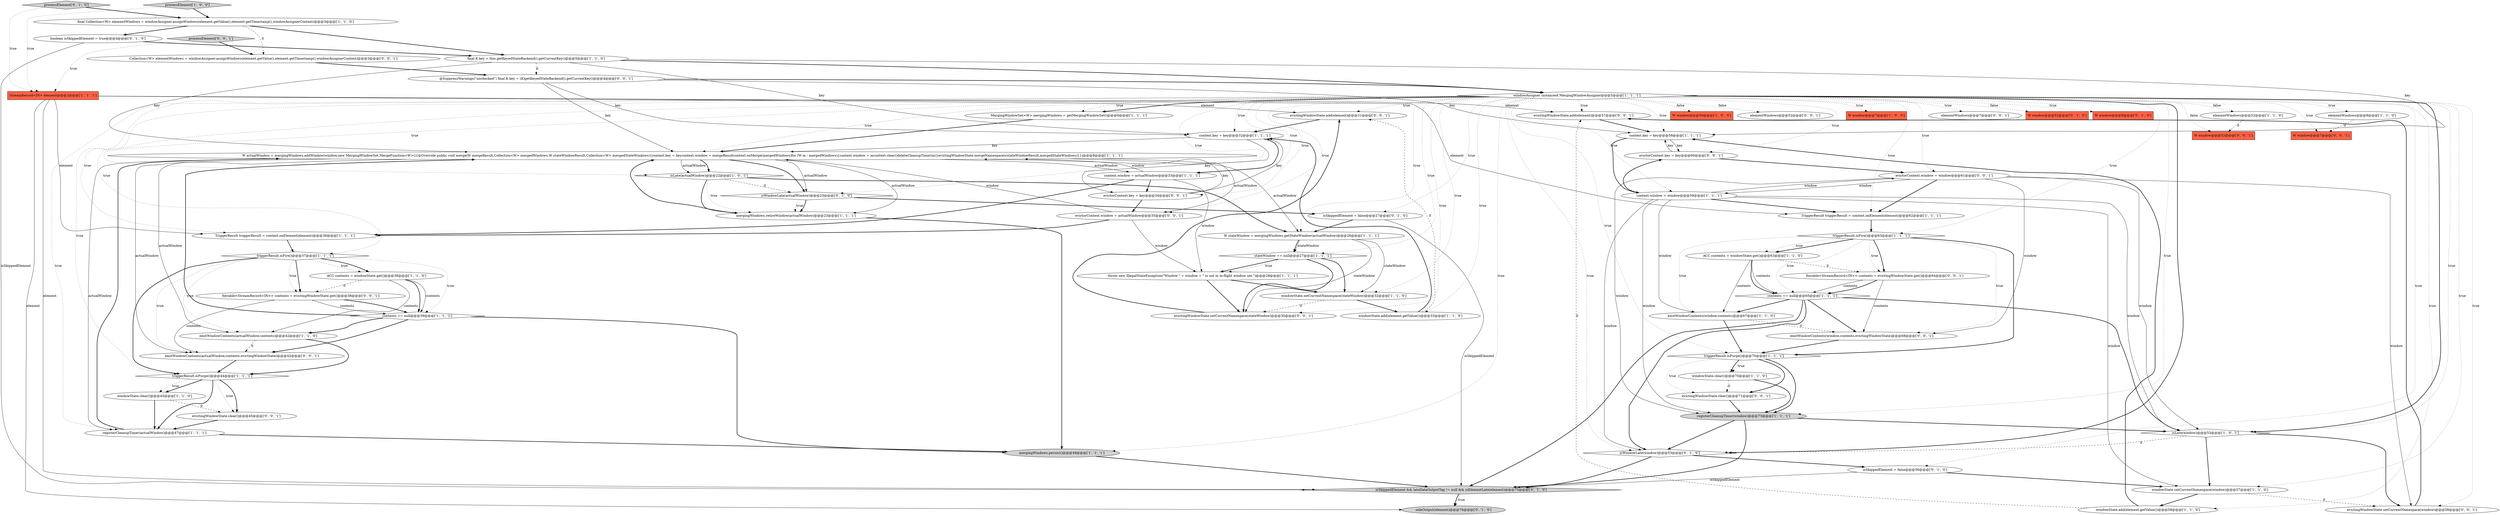 digraph {
47 [style = filled, label = "processElement['0', '1', '0']", fillcolor = lightgray, shape = diamond image = "AAA0AAABBB2BBB"];
63 [style = filled, label = "evictingWindowState.clear()@@@45@@@['0', '0', '1']", fillcolor = white, shape = ellipse image = "AAA0AAABBB3BBB"];
57 [style = filled, label = "Iterable<StreamRecord<IN>> contents = evictingWindowState.get()@@@38@@@['0', '0', '1']", fillcolor = white, shape = ellipse image = "AAA0AAABBB3BBB"];
7 [style = filled, label = "triggerResult.isPurge()@@@44@@@['1', '1', '1']", fillcolor = white, shape = diamond image = "AAA0AAABBB1BBB"];
48 [style = filled, label = "isSkippedElement && lateDataOutputTag != null && isElementLate(element)@@@75@@@['0', '1', '0']", fillcolor = lightgray, shape = diamond image = "AAA1AAABBB2BBB"];
28 [style = filled, label = "windowState.setCurrentNamespace(stateWindow)@@@32@@@['1', '1', '0']", fillcolor = white, shape = ellipse image = "AAA0AAABBB1BBB"];
41 [style = filled, label = "windowAssigner instanceof MergingWindowAssigner@@@5@@@['1', '1', '1']", fillcolor = white, shape = diamond image = "AAA0AAABBB1BBB"];
64 [style = filled, label = "evictingWindowState.setCurrentNamespace(stateWindow)@@@30@@@['0', '0', '1']", fillcolor = white, shape = ellipse image = "AAA0AAABBB3BBB"];
43 [style = filled, label = "isWindowLate(actualWindow)@@@23@@@['0', '1', '0']", fillcolor = white, shape = diamond image = "AAA1AAABBB2BBB"];
13 [style = filled, label = "emitWindowContents(window,contents)@@@67@@@['1', '1', '0']", fillcolor = white, shape = ellipse image = "AAA0AAABBB1BBB"];
14 [style = filled, label = "W window@@@50@@@['1', '0', '0']", fillcolor = tomato, shape = box image = "AAA0AAABBB1BBB"];
26 [style = filled, label = "W actualWindow = mergingWindows.addWindow(window,new MergingWindowSet.MergeFunction<W>(){@Override public void merge(W mergeResult,Collection<W> mergedWindows,W stateWindowResult,Collection<W> mergedStateWindows){context.key = keycontext.window = mergeResultcontext.onMerge(mergedWindows)for (W m : mergedWindows){context.window = mcontext.clear()deleteCleanupTimer(m)}evictingWindowState.mergeNamespaces(stateWindowResult,mergedStateWindows)}})@@@8@@@['1', '1', '1']", fillcolor = white, shape = ellipse image = "AAA0AAABBB1BBB"];
36 [style = filled, label = "ACC contents = windowState.get()@@@63@@@['1', '1', '0']", fillcolor = white, shape = ellipse image = "AAA0AAABBB1BBB"];
68 [style = filled, label = "evictingWindowState.add(element)@@@31@@@['0', '0', '1']", fillcolor = white, shape = ellipse image = "AAA0AAABBB3BBB"];
69 [style = filled, label = "elementWindows@@@52@@@['0', '0', '1']", fillcolor = white, shape = ellipse image = "AAA0AAABBB3BBB"];
71 [style = filled, label = "W window@@@52@@@['0', '0', '1']", fillcolor = tomato, shape = box image = "AAA0AAABBB3BBB"];
20 [style = filled, label = "triggerResult.isFire()@@@37@@@['1', '1', '1']", fillcolor = white, shape = diamond image = "AAA0AAABBB1BBB"];
12 [style = filled, label = "windowState.add(element.getValue())@@@33@@@['1', '1', '0']", fillcolor = white, shape = ellipse image = "AAA0AAABBB1BBB"];
62 [style = filled, label = "Collection<W> elementWindows = windowAssigner.assignWindows(element.getValue(),element.getTimestamp(),windowAssignerContext)@@@3@@@['0', '0', '1']", fillcolor = white, shape = ellipse image = "AAA0AAABBB3BBB"];
3 [style = filled, label = "W window@@@7@@@['1', '0', '0']", fillcolor = tomato, shape = box image = "AAA0AAABBB1BBB"];
1 [style = filled, label = "context.window = actualWindow@@@33@@@['1', '1', '1']", fillcolor = white, shape = ellipse image = "AAA0AAABBB1BBB"];
72 [style = filled, label = "evictorContext.key = key@@@34@@@['0', '0', '1']", fillcolor = white, shape = ellipse image = "AAA0AAABBB3BBB"];
70 [style = filled, label = "processElement['0', '0', '1']", fillcolor = lightgray, shape = diamond image = "AAA0AAABBB3BBB"];
0 [style = filled, label = "emitWindowContents(actualWindow,contents)@@@42@@@['1', '1', '0']", fillcolor = white, shape = ellipse image = "AAA0AAABBB1BBB"];
21 [style = filled, label = "mergingWindows.retireWindow(actualWindow)@@@23@@@['1', '1', '1']", fillcolor = white, shape = ellipse image = "AAA0AAABBB1BBB"];
67 [style = filled, label = "@SuppressWarnings(\"unchecked\") final K key = (K)getKeyedStateBackend().getCurrentKey()@@@4@@@['0', '0', '1']", fillcolor = white, shape = ellipse image = "AAA0AAABBB3BBB"];
25 [style = filled, label = "processElement['1', '0', '0']", fillcolor = lightgray, shape = diamond image = "AAA0AAABBB1BBB"];
59 [style = filled, label = "evictingWindowState.add(element)@@@57@@@['0', '0', '1']", fillcolor = white, shape = ellipse image = "AAA0AAABBB3BBB"];
32 [style = filled, label = "StreamRecord<IN> element@@@2@@@['1', '1', '1']", fillcolor = tomato, shape = box image = "AAA0AAABBB1BBB"];
38 [style = filled, label = "triggerResult.isPurge()@@@70@@@['1', '1', '1']", fillcolor = white, shape = diamond image = "AAA0AAABBB1BBB"];
52 [style = filled, label = "evictorContext.key = key@@@60@@@['0', '0', '1']", fillcolor = white, shape = ellipse image = "AAA0AAABBB3BBB"];
58 [style = filled, label = "emitWindowContents(actualWindow,contents,evictingWindowState)@@@42@@@['0', '0', '1']", fillcolor = white, shape = ellipse image = "AAA0AAABBB3BBB"];
55 [style = filled, label = "evictorContext.window = window@@@61@@@['0', '0', '1']", fillcolor = white, shape = ellipse image = "AAA0AAABBB3BBB"];
61 [style = filled, label = "evictingWindowState.clear()@@@71@@@['0', '0', '1']", fillcolor = white, shape = ellipse image = "AAA0AAABBB3BBB"];
66 [style = filled, label = "W window@@@7@@@['0', '0', '1']", fillcolor = tomato, shape = box image = "AAA0AAABBB3BBB"];
4 [style = filled, label = "isLate(window)@@@53@@@['1', '0', '1']", fillcolor = white, shape = diamond image = "AAA0AAABBB1BBB"];
15 [style = filled, label = "elementWindows@@@8@@@['1', '1', '0']", fillcolor = white, shape = ellipse image = "AAA0AAABBB1BBB"];
11 [style = filled, label = "final K key = this.getKeyedStateBackend().getCurrentKey()@@@5@@@['1', '1', '0']", fillcolor = white, shape = ellipse image = "AAA0AAABBB1BBB"];
19 [style = filled, label = "elementWindows@@@52@@@['1', '1', '0']", fillcolor = white, shape = ellipse image = "AAA0AAABBB1BBB"];
10 [style = filled, label = "W stateWindow = mergingWindows.getStateWindow(actualWindow)@@@26@@@['1', '1', '1']", fillcolor = white, shape = ellipse image = "AAA0AAABBB1BBB"];
39 [style = filled, label = "TriggerResult triggerResult = context.onElement(element)@@@62@@@['1', '1', '1']", fillcolor = white, shape = ellipse image = "AAA0AAABBB1BBB"];
45 [style = filled, label = "isSkippedElement = false@@@56@@@['0', '1', '0']", fillcolor = white, shape = ellipse image = "AAA1AAABBB2BBB"];
46 [style = filled, label = "isWindowLate(window)@@@53@@@['0', '1', '0']", fillcolor = white, shape = diamond image = "AAA1AAABBB2BBB"];
50 [style = filled, label = "sideOutput(element)@@@76@@@['0', '1', '0']", fillcolor = lightgray, shape = ellipse image = "AAA1AAABBB2BBB"];
65 [style = filled, label = "evictingWindowState.setCurrentNamespace(window)@@@56@@@['0', '0', '1']", fillcolor = white, shape = ellipse image = "AAA0AAABBB3BBB"];
33 [style = filled, label = "context.key = key@@@58@@@['1', '1', '1']", fillcolor = white, shape = ellipse image = "AAA0AAABBB1BBB"];
40 [style = filled, label = "stateWindow == null@@@27@@@['1', '1', '1']", fillcolor = white, shape = diamond image = "AAA0AAABBB1BBB"];
18 [style = filled, label = "contents == null@@@39@@@['1', '1', '1']", fillcolor = white, shape = diamond image = "AAA0AAABBB1BBB"];
29 [style = filled, label = "windowState.add(element.getValue())@@@58@@@['1', '1', '0']", fillcolor = white, shape = ellipse image = "AAA0AAABBB1BBB"];
31 [style = filled, label = "ACC contents = windowState.get()@@@38@@@['1', '1', '0']", fillcolor = white, shape = ellipse image = "AAA0AAABBB1BBB"];
54 [style = filled, label = "Iterable<StreamRecord<IN>> contents = evictingWindowState.get()@@@64@@@['0', '0', '1']", fillcolor = white, shape = ellipse image = "AAA0AAABBB3BBB"];
17 [style = filled, label = "registerCleanupTimer(window)@@@73@@@['1', '1', '1']", fillcolor = lightgray, shape = ellipse image = "AAA0AAABBB1BBB"];
56 [style = filled, label = "elementWindows@@@7@@@['0', '0', '1']", fillcolor = white, shape = ellipse image = "AAA0AAABBB3BBB"];
16 [style = filled, label = "throw new IllegalStateException(\"Window \" + window + \" is not in in-flight window set.\")@@@28@@@['1', '1', '1']", fillcolor = white, shape = ellipse image = "AAA0AAABBB1BBB"];
37 [style = filled, label = "isLate(actualWindow)@@@22@@@['1', '0', '1']", fillcolor = white, shape = diamond image = "AAA0AAABBB1BBB"];
5 [style = filled, label = "windowState.clear()@@@70@@@['1', '1', '0']", fillcolor = white, shape = ellipse image = "AAA0AAABBB1BBB"];
27 [style = filled, label = "MergingWindowSet<W> mergingWindows = getMergingWindowSet()@@@6@@@['1', '1', '1']", fillcolor = white, shape = ellipse image = "AAA0AAABBB1BBB"];
34 [style = filled, label = "registerCleanupTimer(actualWindow)@@@47@@@['1', '1', '1']", fillcolor = white, shape = ellipse image = "AAA0AAABBB1BBB"];
35 [style = filled, label = "triggerResult.isFire()@@@63@@@['1', '1', '1']", fillcolor = white, shape = diamond image = "AAA0AAABBB1BBB"];
2 [style = filled, label = "windowState.setCurrentNamespace(window)@@@57@@@['1', '1', '0']", fillcolor = white, shape = ellipse image = "AAA0AAABBB1BBB"];
8 [style = filled, label = "final Collection<W> elementWindows = windowAssigner.assignWindows(element.getValue(),element.getTimestamp(),windowAssignerContext)@@@3@@@['1', '1', '0']", fillcolor = white, shape = ellipse image = "AAA0AAABBB1BBB"];
49 [style = filled, label = "W window@@@52@@@['0', '1', '0']", fillcolor = tomato, shape = box image = "AAA0AAABBB2BBB"];
51 [style = filled, label = "isSkippedElement = false@@@27@@@['0', '1', '0']", fillcolor = white, shape = ellipse image = "AAA1AAABBB2BBB"];
44 [style = filled, label = "W window@@@8@@@['0', '1', '0']", fillcolor = tomato, shape = box image = "AAA0AAABBB2BBB"];
60 [style = filled, label = "emitWindowContents(window,contents,evictingWindowState)@@@68@@@['0', '0', '1']", fillcolor = white, shape = ellipse image = "AAA0AAABBB3BBB"];
6 [style = filled, label = "windowState.clear()@@@45@@@['1', '1', '0']", fillcolor = white, shape = ellipse image = "AAA0AAABBB1BBB"];
22 [style = filled, label = "context.window = window@@@59@@@['1', '1', '1']", fillcolor = white, shape = ellipse image = "AAA0AAABBB1BBB"];
30 [style = filled, label = "TriggerResult triggerResult = context.onElement(element)@@@36@@@['1', '1', '1']", fillcolor = white, shape = ellipse image = "AAA0AAABBB1BBB"];
53 [style = filled, label = "evictorContext.window = actualWindow@@@35@@@['0', '0', '1']", fillcolor = white, shape = ellipse image = "AAA0AAABBB3BBB"];
42 [style = filled, label = "boolean isSkippedElement = true@@@4@@@['0', '1', '0']", fillcolor = white, shape = ellipse image = "AAA1AAABBB2BBB"];
23 [style = filled, label = "contents == null@@@65@@@['1', '1', '1']", fillcolor = white, shape = diamond image = "AAA0AAABBB1BBB"];
24 [style = filled, label = "mergingWindows.persist()@@@49@@@['1', '1', '1']", fillcolor = lightgray, shape = ellipse image = "AAA0AAABBB1BBB"];
9 [style = filled, label = "context.key = key@@@32@@@['1', '1', '1']", fillcolor = white, shape = ellipse image = "AAA0AAABBB1BBB"];
41->35 [style = dotted, label="true"];
41->51 [style = dotted, label="true"];
26->21 [style = solid, label="actualWindow"];
55->65 [style = solid, label="window"];
22->55 [style = solid, label="window"];
41->27 [style = bold, label=""];
37->10 [style = bold, label=""];
41->52 [style = dotted, label="true"];
20->7 [style = bold, label=""];
67->41 [style = bold, label=""];
35->36 [style = dotted, label="true"];
20->31 [style = dotted, label="true"];
58->7 [style = bold, label=""];
13->60 [style = dashed, label="0"];
20->18 [style = dotted, label="true"];
67->26 [style = solid, label="key"];
40->28 [style = bold, label=""];
20->57 [style = bold, label=""];
26->1 [style = solid, label="actualWindow"];
7->6 [style = bold, label=""];
41->19 [style = dotted, label="false"];
38->61 [style = bold, label=""];
31->18 [style = bold, label=""];
41->64 [style = dotted, label="true"];
12->68 [style = dashed, label="0"];
26->34 [style = solid, label="actualWindow"];
41->15 [style = dotted, label="true"];
42->48 [style = solid, label="isSkippedElement"];
13->38 [style = bold, label=""];
4->2 [style = bold, label=""];
41->33 [style = dotted, label="true"];
41->10 [style = dotted, label="true"];
5->17 [style = bold, label=""];
17->4 [style = bold, label=""];
52->55 [style = bold, label=""];
72->9 [style = solid, label="key"];
41->22 [style = dotted, label="true"];
9->72 [style = solid, label="key"];
41->4 [style = bold, label=""];
2->29 [style = bold, label=""];
41->72 [style = dotted, label="true"];
21->26 [style = bold, label=""];
10->40 [style = bold, label=""];
41->71 [style = dotted, label="false"];
40->16 [style = bold, label=""];
40->16 [style = dotted, label="true"];
43->21 [style = dotted, label="true"];
41->40 [style = dotted, label="true"];
41->28 [style = dotted, label="true"];
41->30 [style = dotted, label="true"];
1->30 [style = bold, label=""];
38->17 [style = bold, label=""];
41->53 [style = dotted, label="true"];
2->65 [style = dashed, label="0"];
16->28 [style = bold, label=""];
37->43 [style = dashed, label="0"];
38->5 [style = dotted, label="true"];
41->45 [style = dotted, label="true"];
55->39 [style = bold, label=""];
41->29 [style = dotted, label="true"];
7->63 [style = dotted, label="true"];
54->23 [style = solid, label="contents"];
62->67 [style = bold, label=""];
38->61 [style = dotted, label="true"];
26->0 [style = solid, label="actualWindow"];
36->13 [style = solid, label="contents"];
23->4 [style = bold, label=""];
51->48 [style = solid, label="isSkippedElement"];
34->26 [style = bold, label=""];
29->33 [style = bold, label=""];
35->23 [style = dotted, label="true"];
41->46 [style = bold, label=""];
28->64 [style = dashed, label="0"];
41->46 [style = dotted, label="true"];
57->18 [style = solid, label="contents"];
41->39 [style = dotted, label="true"];
41->69 [style = dotted, label="false"];
8->42 [style = bold, label=""];
20->31 [style = bold, label=""];
53->16 [style = solid, label="window"];
0->7 [style = bold, label=""];
39->35 [style = bold, label=""];
48->50 [style = bold, label=""];
38->5 [style = bold, label=""];
64->68 [style = bold, label=""];
35->60 [style = dotted, label="true"];
45->48 [style = solid, label="isSkippedElement"];
23->60 [style = bold, label=""];
41->44 [style = dotted, label="true"];
25->32 [style = dotted, label="true"];
4->46 [style = dashed, label="0"];
35->54 [style = bold, label=""];
47->32 [style = dotted, label="true"];
0->58 [style = dashed, label="0"];
12->9 [style = bold, label=""];
46->45 [style = bold, label=""];
61->17 [style = bold, label=""];
37->21 [style = bold, label=""];
55->22 [style = solid, label="window"];
47->8 [style = bold, label=""];
9->26 [style = solid, label="key"];
27->26 [style = bold, label=""];
41->66 [style = dotted, label="true"];
20->58 [style = dotted, label="true"];
35->36 [style = bold, label=""];
32->59 [style = solid, label="element"];
72->26 [style = solid, label="key"];
53->30 [style = bold, label=""];
26->10 [style = solid, label="actualWindow"];
40->64 [style = bold, label=""];
5->61 [style = dashed, label="0"];
72->53 [style = bold, label=""];
55->4 [style = solid, label="window"];
41->24 [style = dotted, label="true"];
36->23 [style = solid, label="contents"];
41->56 [style = dotted, label="true"];
68->9 [style = bold, label=""];
17->48 [style = bold, label=""];
22->13 [style = solid, label="window"];
51->10 [style = bold, label=""];
10->40 [style = solid, label="stateWindow"];
22->46 [style = solid, label="window"];
55->60 [style = solid, label="window"];
41->43 [style = dotted, label="true"];
41->55 [style = dotted, label="true"];
48->50 [style = dotted, label="true"];
41->68 [style = dotted, label="true"];
32->48 [style = solid, label="element"];
43->51 [style = bold, label=""];
36->54 [style = dashed, label="0"];
15->66 [style = dashed, label="0"];
54->60 [style = solid, label="contents"];
46->48 [style = bold, label=""];
33->52 [style = solid, label="key"];
35->54 [style = dotted, label="true"];
26->43 [style = solid, label="actualWindow"];
4->65 [style = bold, label=""];
41->3 [style = dotted, label="true"];
35->13 [style = dotted, label="true"];
42->11 [style = bold, label=""];
26->58 [style = solid, label="actualWindow"];
41->27 [style = dotted, label="true"];
67->9 [style = solid, label="key"];
11->67 [style = dashed, label="0"];
18->26 [style = bold, label=""];
22->17 [style = solid, label="window"];
20->0 [style = dotted, label="true"];
19->71 [style = dashed, label="0"];
11->26 [style = solid, label="key"];
7->6 [style = dotted, label="true"];
30->20 [style = bold, label=""];
26->37 [style = solid, label="actualWindow"];
23->13 [style = bold, label=""];
41->7 [style = dotted, label="true"];
11->41 [style = bold, label=""];
59->33 [style = bold, label=""];
32->68 [style = solid, label="element"];
41->37 [style = dotted, label="true"];
11->33 [style = solid, label="key"];
22->2 [style = solid, label="window"];
41->4 [style = dotted, label="true"];
65->59 [style = bold, label=""];
67->33 [style = solid, label="key"];
31->0 [style = solid, label="contents"];
31->18 [style = solid, label="contents"];
11->9 [style = solid, label="key"];
8->62 [style = dashed, label="0"];
52->33 [style = solid, label="key"];
41->9 [style = dotted, label="true"];
20->57 [style = dotted, label="true"];
22->39 [style = bold, label=""];
26->43 [style = bold, label=""];
10->64 [style = solid, label="stateWindow"];
26->53 [style = solid, label="actualWindow"];
16->64 [style = bold, label=""];
24->48 [style = bold, label=""];
60->38 [style = bold, label=""];
32->50 [style = solid, label="element"];
10->28 [style = solid, label="stateWindow"];
41->34 [style = dotted, label="true"];
28->12 [style = bold, label=""];
6->63 [style = dashed, label="0"];
7->63 [style = bold, label=""];
1->72 [style = bold, label=""];
41->14 [style = dotted, label="false"];
32->39 [style = solid, label="element"];
18->24 [style = bold, label=""];
23->46 [style = bold, label=""];
34->24 [style = bold, label=""];
29->59 [style = dashed, label="0"];
41->20 [style = dotted, label="true"];
41->17 [style = dotted, label="true"];
31->57 [style = dashed, label="0"];
22->52 [style = bold, label=""];
57->18 [style = bold, label=""];
32->30 [style = solid, label="element"];
37->21 [style = dotted, label="true"];
21->24 [style = bold, label=""];
63->34 [style = bold, label=""];
57->58 [style = solid, label="contents"];
22->4 [style = solid, label="window"];
36->23 [style = bold, label=""];
55->17 [style = solid, label="window"];
43->21 [style = bold, label=""];
45->2 [style = bold, label=""];
8->11 [style = bold, label=""];
41->26 [style = dotted, label="true"];
33->22 [style = bold, label=""];
70->32 [style = dotted, label="true"];
53->26 [style = solid, label="window"];
41->2 [style = dotted, label="true"];
54->23 [style = bold, label=""];
1->16 [style = solid, label="window"];
41->49 [style = dotted, label="false"];
6->34 [style = bold, label=""];
35->38 [style = bold, label=""];
7->34 [style = bold, label=""];
23->48 [style = bold, label=""];
25->8 [style = bold, label=""];
41->12 [style = dotted, label="true"];
41->65 [style = dotted, label="true"];
70->62 [style = bold, label=""];
26->37 [style = bold, label=""];
41->38 [style = dotted, label="true"];
9->1 [style = bold, label=""];
41->59 [style = dotted, label="true"];
18->58 [style = bold, label=""];
41->1 [style = dotted, label="true"];
17->46 [style = bold, label=""];
18->0 [style = bold, label=""];
1->26 [style = solid, label="window"];
}
